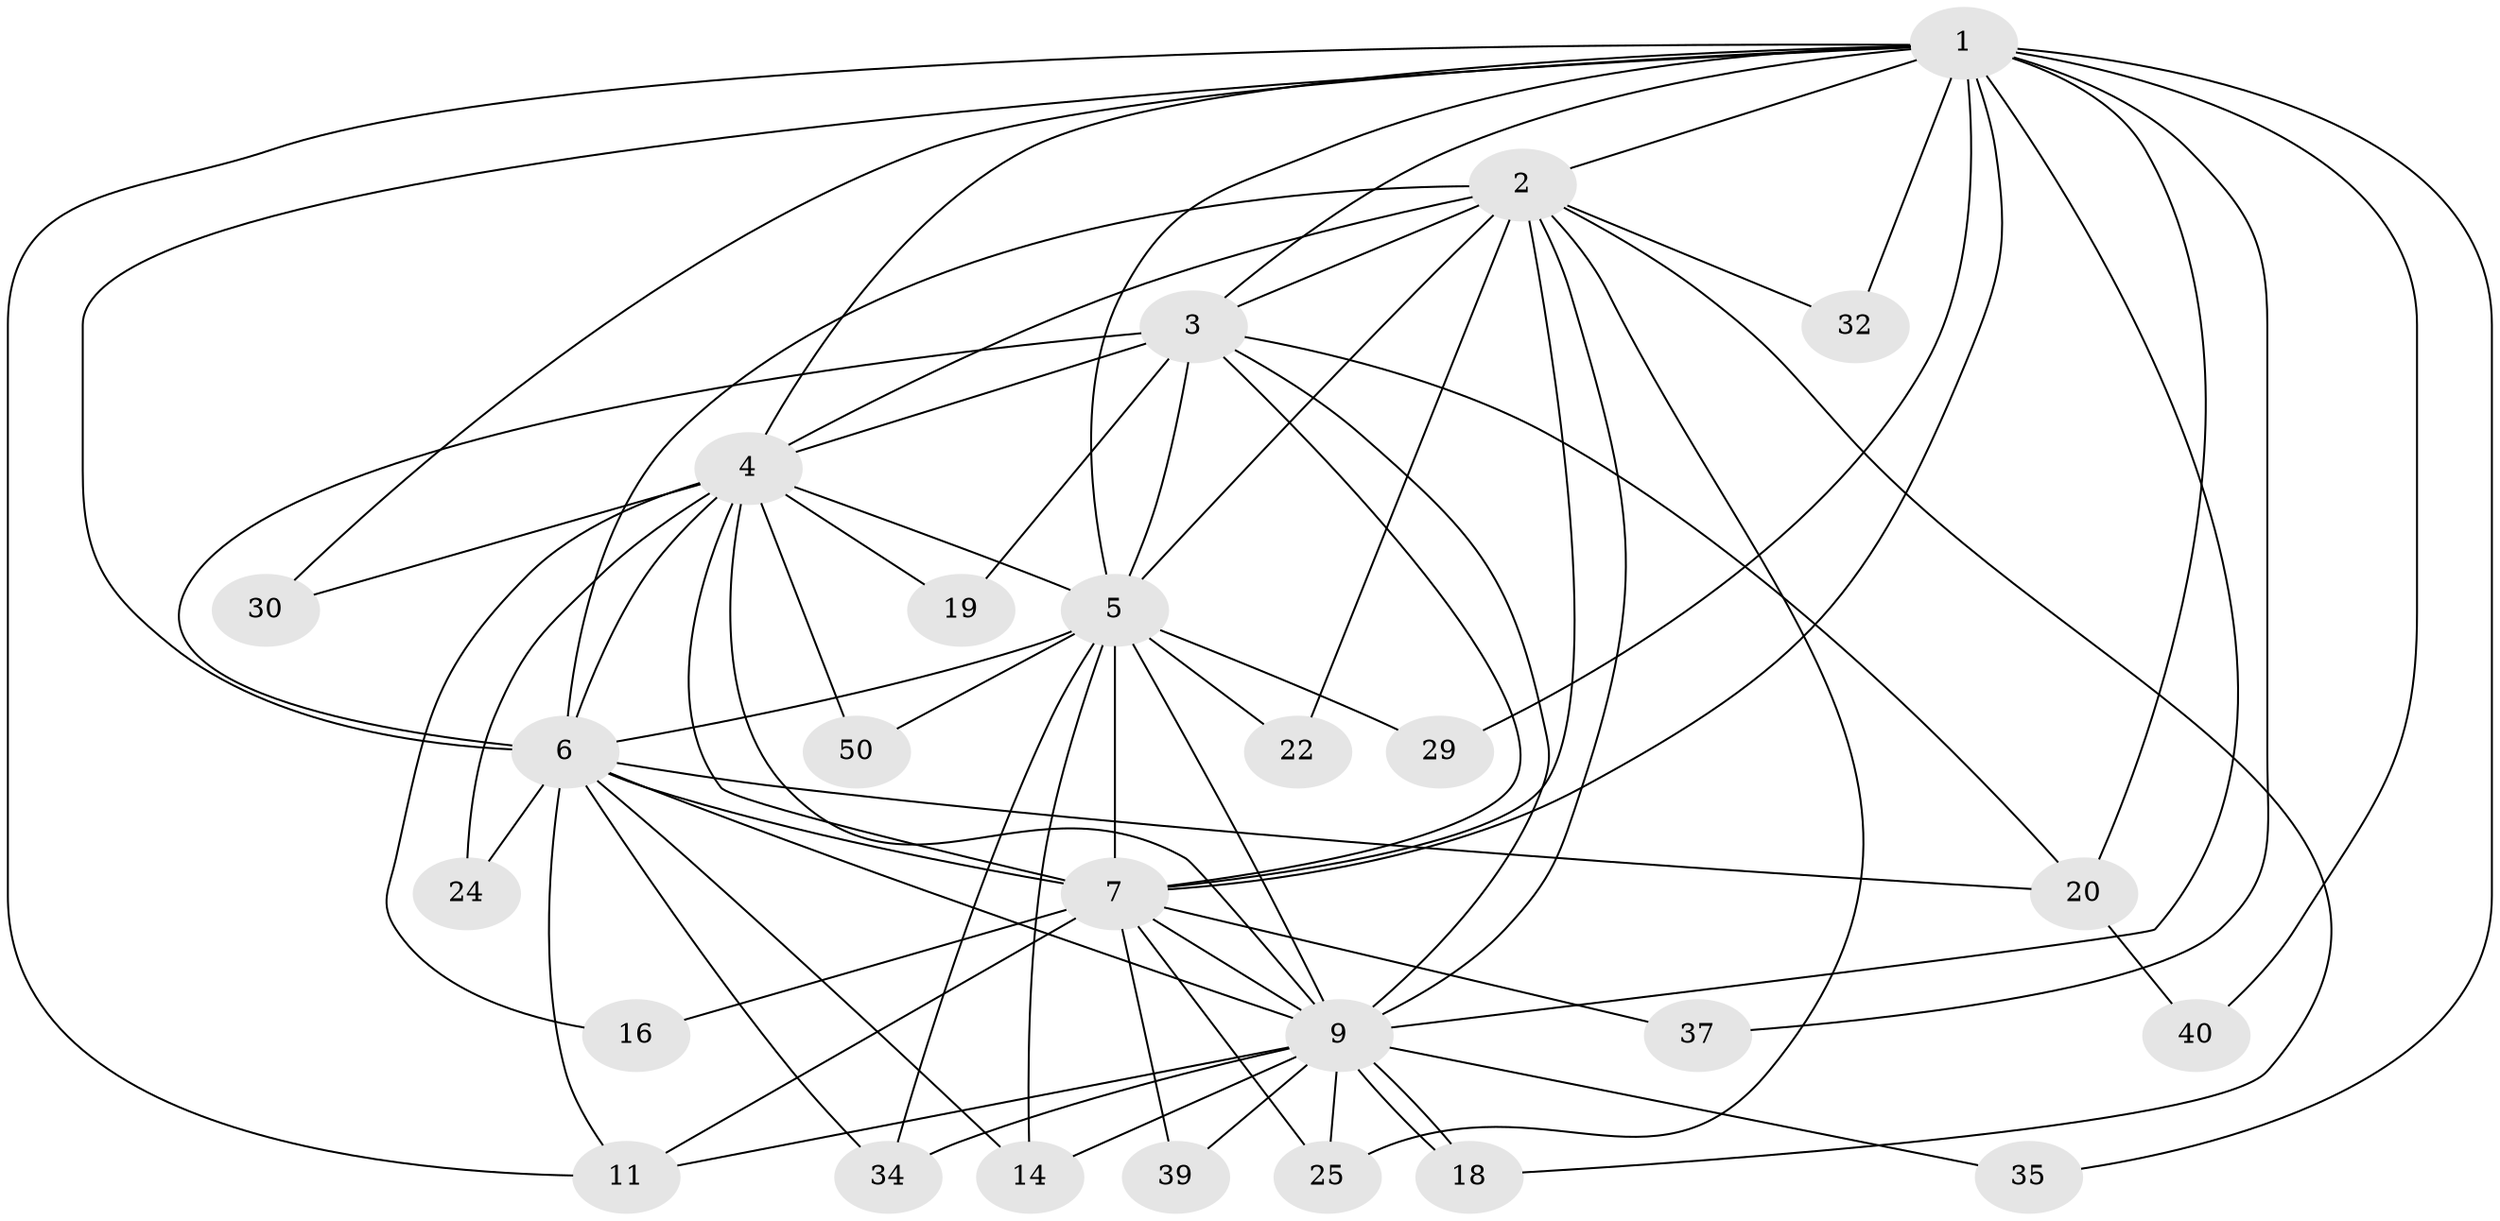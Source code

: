 // original degree distribution, {21: 0.019230769230769232, 15: 0.057692307692307696, 11: 0.019230769230769232, 14: 0.038461538461538464, 17: 0.019230769230769232, 12: 0.019230769230769232, 18: 0.019230769230769232, 4: 0.11538461538461539, 2: 0.5384615384615384, 3: 0.1346153846153846, 5: 0.019230769230769232}
// Generated by graph-tools (version 1.1) at 2025/13/03/09/25 04:13:50]
// undirected, 26 vertices, 71 edges
graph export_dot {
graph [start="1"]
  node [color=gray90,style=filled];
  1;
  2 [super="+41"];
  3;
  4 [super="+8"];
  5 [super="+17"];
  6;
  7 [super="+12+28+10+33+42"];
  9 [super="+38+21+26"];
  11 [super="+43+15"];
  14;
  16;
  18 [super="+44"];
  19;
  20 [super="+31"];
  22;
  24;
  25 [super="+48"];
  29;
  30;
  32;
  34 [super="+47"];
  35;
  37;
  39;
  40;
  50;
  1 -- 2;
  1 -- 3;
  1 -- 4 [weight=2];
  1 -- 5;
  1 -- 6;
  1 -- 7 [weight=4];
  1 -- 9 [weight=2];
  1 -- 11 [weight=2];
  1 -- 20;
  1 -- 29;
  1 -- 30;
  1 -- 32;
  1 -- 35;
  1 -- 37;
  1 -- 40;
  2 -- 3;
  2 -- 4 [weight=2];
  2 -- 5;
  2 -- 6;
  2 -- 7 [weight=4];
  2 -- 9;
  2 -- 22;
  2 -- 25;
  2 -- 32;
  2 -- 18;
  3 -- 4 [weight=2];
  3 -- 5;
  3 -- 6;
  3 -- 7 [weight=2];
  3 -- 9;
  3 -- 19;
  3 -- 20;
  4 -- 5 [weight=4];
  4 -- 6 [weight=2];
  4 -- 7 [weight=4];
  4 -- 9 [weight=4];
  4 -- 16;
  4 -- 24;
  4 -- 30;
  4 -- 50;
  4 -- 19;
  5 -- 6;
  5 -- 7 [weight=5];
  5 -- 9;
  5 -- 14;
  5 -- 29;
  5 -- 34;
  5 -- 50;
  5 -- 22;
  6 -- 7 [weight=2];
  6 -- 9;
  6 -- 14;
  6 -- 24;
  6 -- 34;
  6 -- 20;
  6 -- 11;
  7 -- 9 [weight=2];
  7 -- 16 [weight=2];
  7 -- 25;
  7 -- 37;
  7 -- 11 [weight=2];
  7 -- 39;
  9 -- 11;
  9 -- 18;
  9 -- 18;
  9 -- 35;
  9 -- 39;
  9 -- 34;
  9 -- 25;
  9 -- 14;
  20 -- 40;
}
